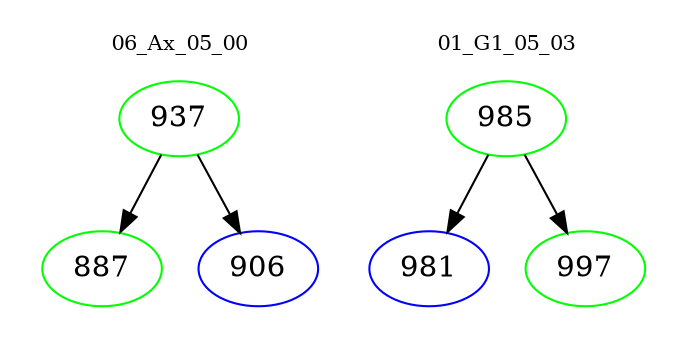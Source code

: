 digraph{
subgraph cluster_0 {
color = white
label = "06_Ax_05_00";
fontsize=10;
T0_937 [label="937", color="green"]
T0_937 -> T0_887 [color="black"]
T0_887 [label="887", color="green"]
T0_937 -> T0_906 [color="black"]
T0_906 [label="906", color="blue"]
}
subgraph cluster_1 {
color = white
label = "01_G1_05_03";
fontsize=10;
T1_985 [label="985", color="green"]
T1_985 -> T1_981 [color="black"]
T1_981 [label="981", color="blue"]
T1_985 -> T1_997 [color="black"]
T1_997 [label="997", color="green"]
}
}

